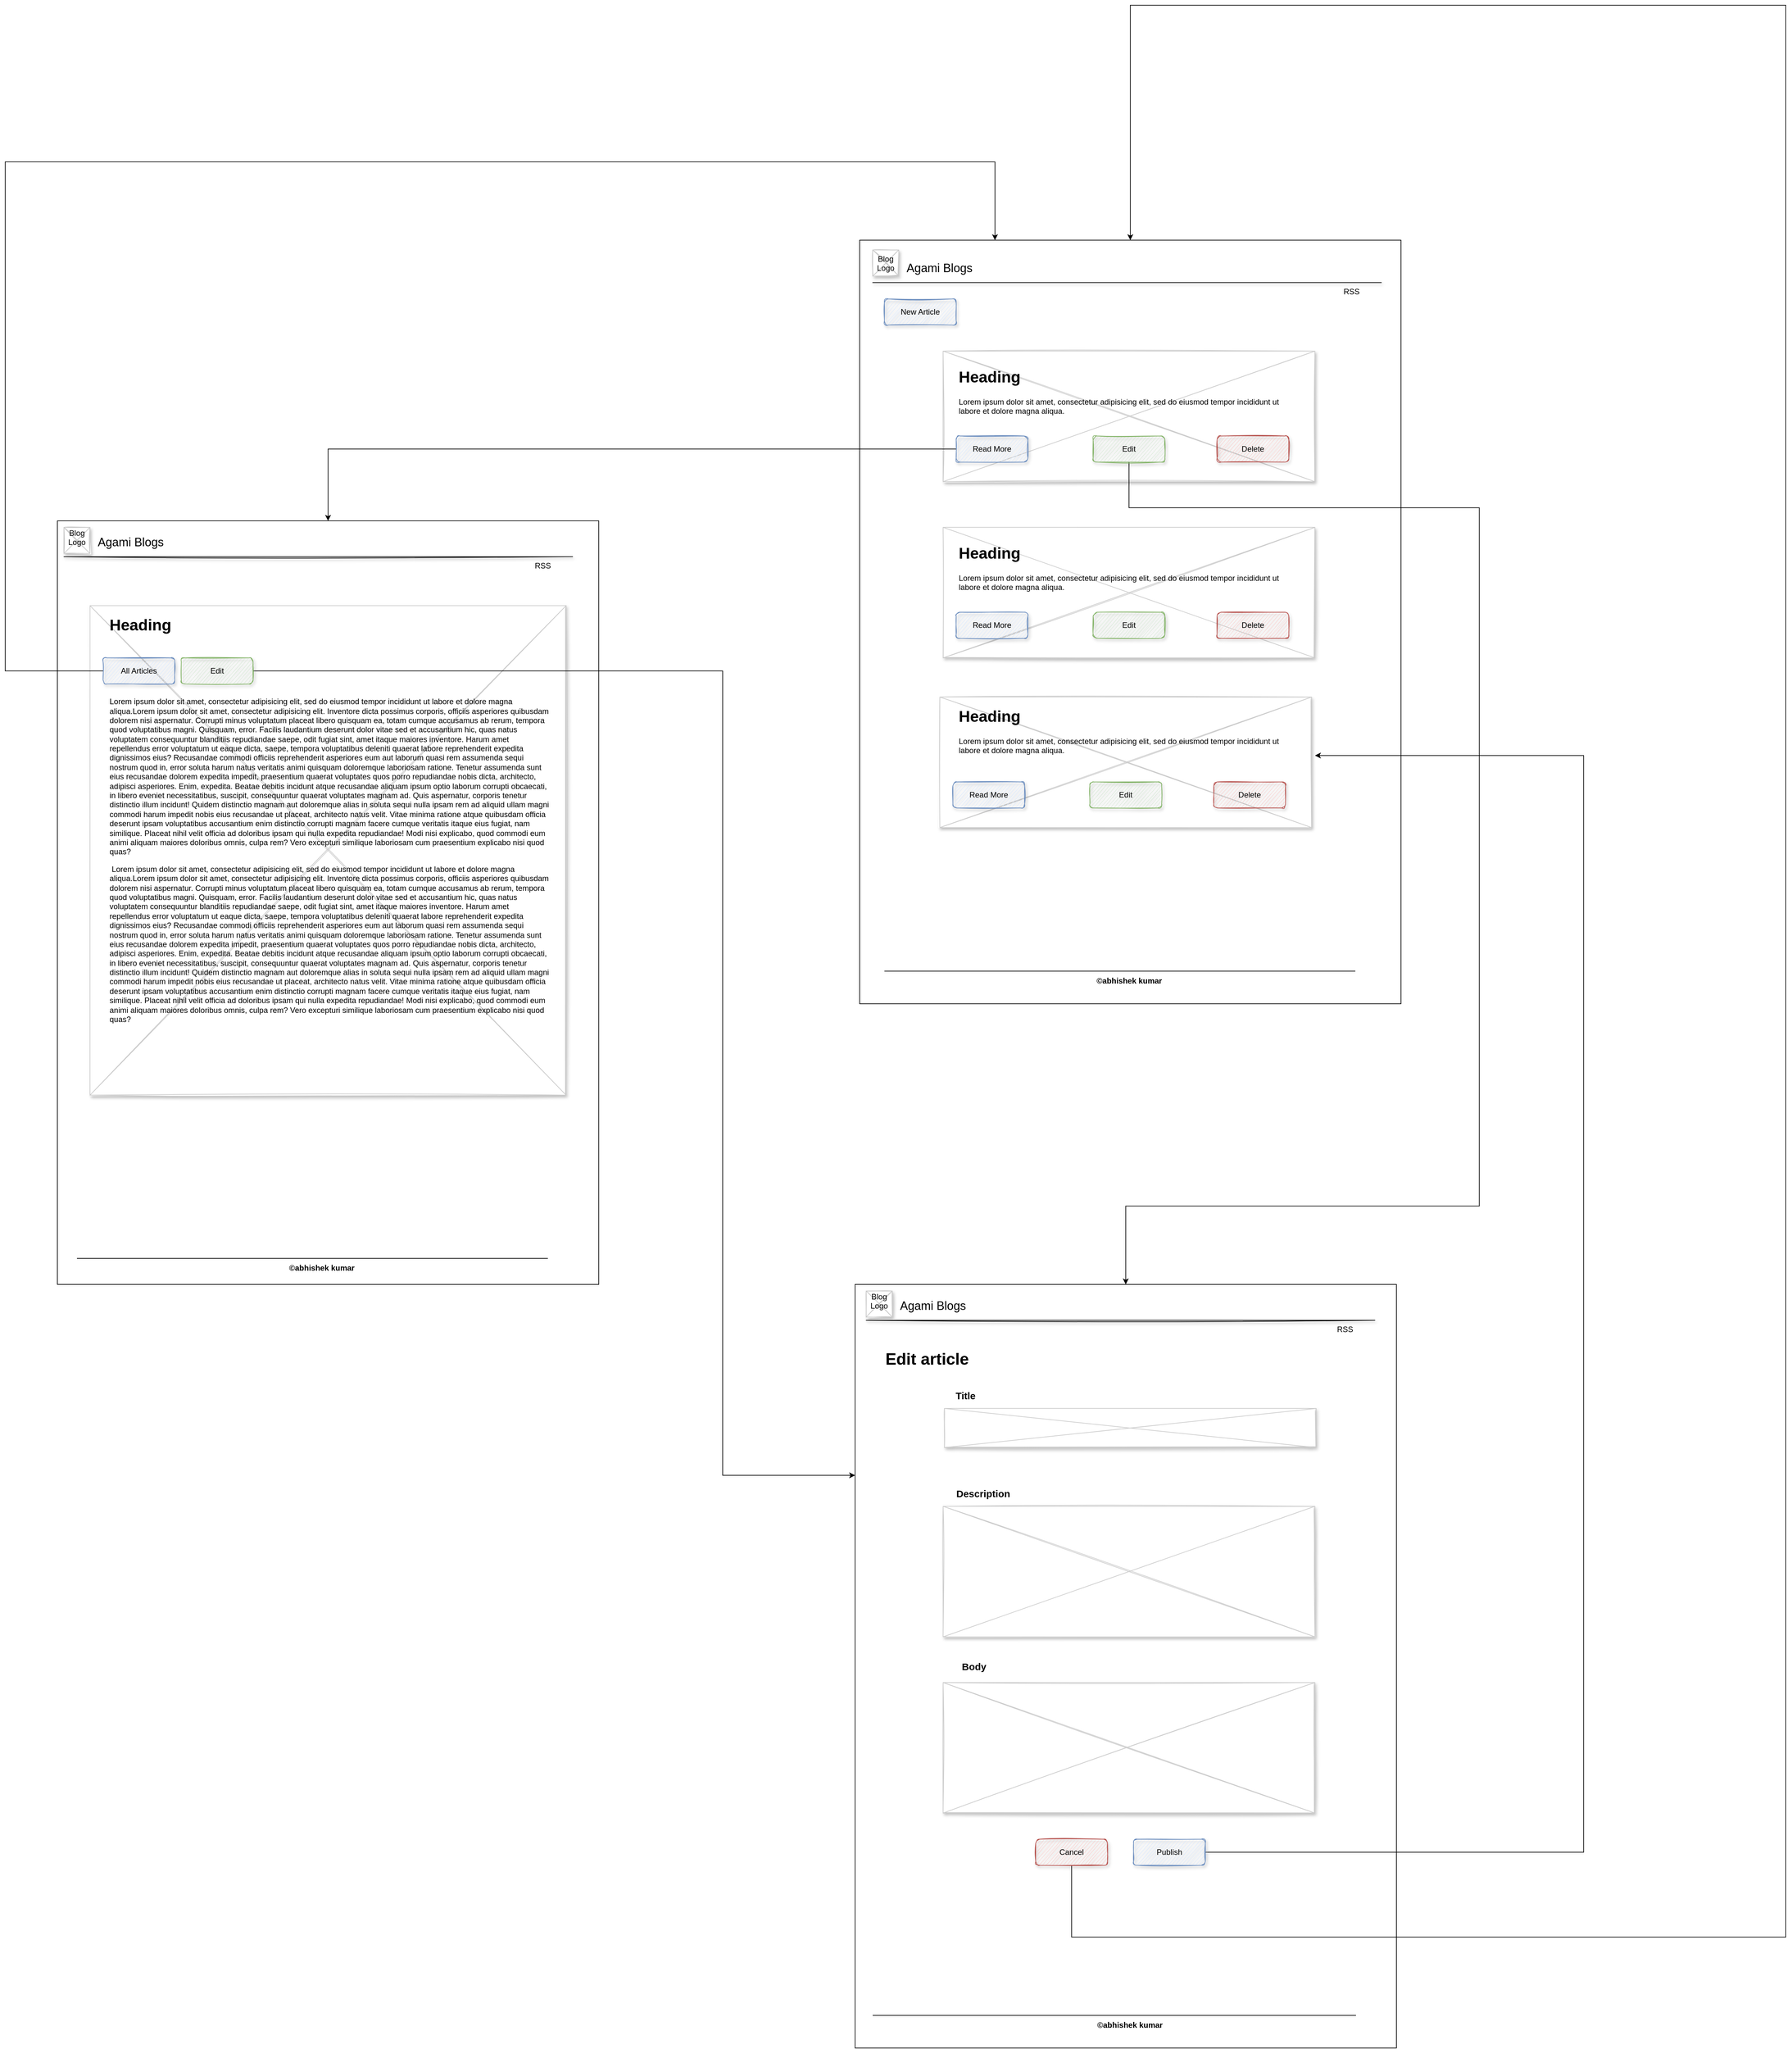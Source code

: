 <mxfile version="15.5.3" type="github">
  <diagram name="Page-1" id="f1b7ffb7-ca1e-a977-7cf5-a751b3c06c05">
    <mxGraphModel dx="6392" dy="3956" grid="1" gridSize="10" guides="1" tooltips="1" connect="1" arrows="1" fold="1" page="1" pageScale="1" pageWidth="826" pageHeight="1169" background="none" math="0" shadow="0">
      <root>
        <mxCell id="0" />
        <mxCell id="1" parent="0" />
        <mxCell id="iazVjm7HrQ3wngAeaW7O-53" value="" style="verticalLabelPosition=bottom;verticalAlign=top;strokeWidth=1;shape=mxgraph.mockup.graphics.iconGrid;strokeColor=#CCCCCC;gridSize=1,1;sketch=1;shadow=1;" parent="1" vertex="1">
          <mxGeometry x="-1180" y="560" width="730" height="750" as="geometry" />
        </mxCell>
        <mxCell id="iazVjm7HrQ3wngAeaW7O-44" value="" style="verticalLabelPosition=bottom;verticalAlign=top;strokeWidth=1;shape=mxgraph.mockup.graphics.iconGrid;strokeColor=#CCCCCC;gridSize=1,1;sketch=1;shadow=1;" parent="1" vertex="1">
          <mxGeometry x="10" y="1610" width="40" height="40" as="geometry" />
        </mxCell>
        <mxCell id="iazVjm7HrQ3wngAeaW7O-43" value="" style="verticalLabelPosition=bottom;verticalAlign=top;strokeWidth=1;shape=mxgraph.mockup.graphics.iconGrid;strokeColor=#CCCCCC;gridSize=1,1;sketch=1;shadow=1;" parent="1" vertex="1">
          <mxGeometry x="-1220" y="440" width="40" height="40" as="geometry" />
        </mxCell>
        <mxCell id="iazVjm7HrQ3wngAeaW7O-25" value="" style="rounded=0;whiteSpace=wrap;html=1;fillColor=none;" parent="1" vertex="1">
          <mxGeometry width="830" height="1170" as="geometry" />
        </mxCell>
        <mxCell id="13" value="" style="verticalLabelPosition=bottom;verticalAlign=top;strokeWidth=1;shape=mxgraph.mockup.graphics.iconGrid;strokeColor=#CCCCCC;gridSize=1,1;sketch=1;shadow=1;" parent="1" vertex="1">
          <mxGeometry x="128" y="170" width="570" height="200" as="geometry" />
        </mxCell>
        <mxCell id="2" value="Agami Blogs" style="text;spacingTop=-5;fontSize=18;fontStyle=0;sketch=1;shadow=1;" parent="1" vertex="1">
          <mxGeometry x="70" y="30" width="230" height="20" as="geometry" />
        </mxCell>
        <mxCell id="3" value="" style="line;strokeWidth=1;sketch=1;shadow=1;" parent="1" vertex="1">
          <mxGeometry x="20" y="60" width="780" height="10" as="geometry" />
        </mxCell>
        <mxCell id="11" value="RSS" style="text;spacingTop=-5;sketch=1;shadow=1;" parent="1" vertex="1">
          <mxGeometry x="740" y="70.0" width="30" height="20" as="geometry" />
        </mxCell>
        <mxCell id="20" value="" style="verticalLabelPosition=bottom;verticalAlign=top;strokeWidth=1;shape=mxgraph.mockup.graphics.iconGrid;strokeColor=#CCCCCC;gridSize=1,1;sketch=1;shadow=1;" parent="1" vertex="1">
          <mxGeometry x="20" y="15" width="40" height="40" as="geometry" />
        </mxCell>
        <mxCell id="21" value="Blog &#xa;Logo" style="text;spacingTop=-5;align=center;sketch=1;shadow=1;" parent="1" vertex="1">
          <mxGeometry x="20" y="20" width="40" height="40" as="geometry" />
        </mxCell>
        <mxCell id="iazVjm7HrQ3wngAeaW7O-29" style="edgeStyle=orthogonalEdgeStyle;rounded=0;orthogonalLoop=1;jettySize=auto;html=1;" parent="1" source="Ugrp3_h8G9npWypkSd74-62" target="iazVjm7HrQ3wngAeaW7O-26" edge="1">
          <mxGeometry relative="1" as="geometry" />
        </mxCell>
        <mxCell id="Ugrp3_h8G9npWypkSd74-62" value="Read More" style="rounded=1;whiteSpace=wrap;html=1;fillColor=#dae8fc;strokeColor=#6c8ebf;sketch=1;shadow=1;" parent="1" vertex="1">
          <mxGeometry x="148" y="300" width="110" height="40" as="geometry" />
        </mxCell>
        <mxCell id="iazVjm7HrQ3wngAeaW7O-32" style="edgeStyle=orthogonalEdgeStyle;rounded=0;orthogonalLoop=1;jettySize=auto;html=1;" parent="1" source="Ugrp3_h8G9npWypkSd74-63" target="iazVjm7HrQ3wngAeaW7O-30" edge="1">
          <mxGeometry relative="1" as="geometry">
            <Array as="points">
              <mxPoint x="413" y="410" />
              <mxPoint x="950" y="410" />
              <mxPoint x="950" y="1480" />
              <mxPoint x="408" y="1480" />
            </Array>
          </mxGeometry>
        </mxCell>
        <mxCell id="Ugrp3_h8G9npWypkSd74-63" value="Edit" style="rounded=1;whiteSpace=wrap;html=1;fillColor=#d5e8d4;strokeColor=#82b366;sketch=1;shadow=1;" parent="1" vertex="1">
          <mxGeometry x="358" y="300" width="110" height="40" as="geometry" />
        </mxCell>
        <mxCell id="Ugrp3_h8G9npWypkSd74-64" value="Delete" style="rounded=1;whiteSpace=wrap;html=1;fillColor=#f8cecc;strokeColor=#b85450;sketch=1;shadow=1;" parent="1" vertex="1">
          <mxGeometry x="548" y="300" width="110" height="40" as="geometry" />
        </mxCell>
        <mxCell id="Ugrp3_h8G9npWypkSd74-66" value="New Article" style="rounded=1;whiteSpace=wrap;html=1;fillColor=#dae8fc;strokeColor=#6c8ebf;sketch=1;shadow=1;" parent="1" vertex="1">
          <mxGeometry x="38" y="90" width="110" height="40" as="geometry" />
        </mxCell>
        <mxCell id="Ugrp3_h8G9npWypkSd74-74" value="" style="verticalLabelPosition=bottom;verticalAlign=top;strokeWidth=1;shape=mxgraph.mockup.graphics.iconGrid;strokeColor=#CCCCCC;gridSize=1,1;sketch=1;shadow=1;" parent="1" vertex="1">
          <mxGeometry x="128" y="440" width="570" height="200" as="geometry" />
        </mxCell>
        <mxCell id="Ugrp3_h8G9npWypkSd74-77" value="Read More" style="rounded=1;whiteSpace=wrap;html=1;fillColor=#dae8fc;strokeColor=#6c8ebf;sketch=1;shadow=1;" parent="1" vertex="1">
          <mxGeometry x="148" y="570" width="110" height="40" as="geometry" />
        </mxCell>
        <mxCell id="Ugrp3_h8G9npWypkSd74-78" value="Edit" style="rounded=1;whiteSpace=wrap;html=1;fillColor=#d5e8d4;strokeColor=#82b366;sketch=1;shadow=1;" parent="1" vertex="1">
          <mxGeometry x="358" y="570" width="110" height="40" as="geometry" />
        </mxCell>
        <mxCell id="Ugrp3_h8G9npWypkSd74-79" value="Delete" style="rounded=1;whiteSpace=wrap;html=1;fillColor=#f8cecc;strokeColor=#b85450;sketch=1;shadow=1;" parent="1" vertex="1">
          <mxGeometry x="548" y="570" width="110" height="40" as="geometry" />
        </mxCell>
        <mxCell id="Ugrp3_h8G9npWypkSd74-80" value="" style="verticalLabelPosition=bottom;verticalAlign=top;strokeWidth=1;shape=mxgraph.mockup.graphics.iconGrid;strokeColor=#CCCCCC;gridSize=1,1;sketch=1;shadow=1;" parent="1" vertex="1">
          <mxGeometry x="123" y="700" width="570" height="200" as="geometry" />
        </mxCell>
        <mxCell id="Ugrp3_h8G9npWypkSd74-83" value="Read More" style="rounded=1;whiteSpace=wrap;html=1;fillColor=#dae8fc;strokeColor=#6c8ebf;sketch=1;shadow=1;" parent="1" vertex="1">
          <mxGeometry x="143" y="830" width="110" height="40" as="geometry" />
        </mxCell>
        <mxCell id="Ugrp3_h8G9npWypkSd74-84" value="Edit" style="rounded=1;whiteSpace=wrap;html=1;fillColor=#d5e8d4;strokeColor=#82b366;sketch=1;shadow=1;" parent="1" vertex="1">
          <mxGeometry x="353" y="830" width="110" height="40" as="geometry" />
        </mxCell>
        <mxCell id="Ugrp3_h8G9npWypkSd74-85" value="Delete" style="rounded=1;whiteSpace=wrap;html=1;fillColor=#f8cecc;strokeColor=#b85450;sketch=1;shadow=1;" parent="1" vertex="1">
          <mxGeometry x="543" y="830" width="110" height="40" as="geometry" />
        </mxCell>
        <mxCell id="Ugrp3_h8G9npWypkSd74-92" value="&lt;h1&gt;Heading&lt;/h1&gt;&lt;p&gt;Lorem ipsum dolor sit amet, consectetur adipisicing elit, sed do eiusmod tempor incididunt ut labore et dolore magna aliqua.&lt;/p&gt;" style="text;html=1;strokeColor=none;fillColor=none;spacing=5;spacingTop=-20;whiteSpace=wrap;overflow=hidden;rounded=0;shadow=1;sketch=1;" parent="1" vertex="1">
          <mxGeometry x="147" y="460" width="532" height="100" as="geometry" />
        </mxCell>
        <mxCell id="Ugrp3_h8G9npWypkSd74-93" value="&lt;h1&gt;Heading&lt;/h1&gt;&lt;p&gt;Lorem ipsum dolor sit amet, consectetur adipisicing elit, sed do eiusmod tempor incididunt ut labore et dolore magna aliqua.&lt;/p&gt;" style="text;html=1;strokeColor=none;fillColor=none;spacing=5;spacingTop=-20;whiteSpace=wrap;overflow=hidden;rounded=0;shadow=1;sketch=1;" parent="1" vertex="1">
          <mxGeometry x="147" y="190" width="532" height="100" as="geometry" />
        </mxCell>
        <mxCell id="Ugrp3_h8G9npWypkSd74-94" value="&lt;h1&gt;Heading&lt;/h1&gt;&lt;p&gt;Lorem ipsum dolor sit amet, consectetur adipisicing elit, sed do eiusmod tempor incididunt ut labore et dolore magna aliqua.&lt;/p&gt;" style="text;html=1;strokeColor=none;fillColor=none;spacing=5;spacingTop=-20;whiteSpace=wrap;overflow=hidden;rounded=0;shadow=1;sketch=1;" parent="1" vertex="1">
          <mxGeometry x="147" y="710" width="532" height="100" as="geometry" />
        </mxCell>
        <mxCell id="Ugrp3_h8G9npWypkSd74-95" value="" style="endArrow=none;html=1;rounded=0;" parent="1" edge="1">
          <mxGeometry width="50" height="50" relative="1" as="geometry">
            <mxPoint x="38" y="1120" as="sourcePoint" />
            <mxPoint x="760" y="1120" as="targetPoint" />
          </mxGeometry>
        </mxCell>
        <mxCell id="Ugrp3_h8G9npWypkSd74-97" value="©abhishek kumar" style="text;html=1;strokeColor=none;fillColor=none;align=center;verticalAlign=middle;whiteSpace=wrap;rounded=0;shadow=1;sketch=1;fontStyle=1" parent="1" vertex="1">
          <mxGeometry x="355" y="1120" width="117" height="30" as="geometry" />
        </mxCell>
        <mxCell id="iazVjm7HrQ3wngAeaW7O-26" value="" style="rounded=0;whiteSpace=wrap;html=1;fillColor=none;" parent="1" vertex="1">
          <mxGeometry x="-1230" y="430" width="830" height="1170" as="geometry" />
        </mxCell>
        <mxCell id="iazVjm7HrQ3wngAeaW7O-30" value="" style="rounded=0;whiteSpace=wrap;html=1;fillColor=none;" parent="1" vertex="1">
          <mxGeometry x="-7" y="1600" width="830" height="1170" as="geometry" />
        </mxCell>
        <mxCell id="iazVjm7HrQ3wngAeaW7O-33" value="&lt;h1&gt;Heading&lt;/h1&gt;&lt;p&gt;&lt;br&gt;&lt;/p&gt;&lt;p&gt;&lt;br&gt;&lt;/p&gt;&lt;p&gt;&lt;br&gt;&lt;/p&gt;Lorem ipsum dolor sit amet, consectetur adipisicing elit, sed do eiusmod tempor incididunt ut labore et dolore magna aliqua.Lorem ipsum dolor sit amet, consectetur adipisicing elit. Inventore dicta possimus corporis, officiis asperiores quibusdam dolorem nisi aspernatur. Corrupti minus voluptatum placeat libero quisquam ea, totam cumque accusamus ab rerum, tempora quod voluptatibus magni. Quisquam, error. Facilis laudantium deserunt dolor vitae sed et accusantium hic, quas natus voluptatem consequuntur blanditiis repudiandae saepe, odit fugiat sint, amet itaque maiores inventore. Harum amet repellendus error voluptatum ut eaque dicta, saepe, tempora voluptatibus deleniti quaerat labore reprehenderit expedita dignissimos eius? Recusandae commodi officiis reprehenderit asperiores eum aut laborum quasi rem assumenda sequi nostrum quod in, error soluta harum natus veritatis animi quisquam doloremque laboriosam ratione. Tenetur assumenda sunt eius recusandae dolorem expedita impedit, praesentium quaerat voluptates quos porro repudiandae nobis dicta, architecto, adipisci asperiores. Enim, expedita. Beatae debitis incidunt atque recusandae aliquam ipsum optio laborum corrupti obcaecati, in libero eveniet necessitatibus, suscipit, consequuntur quaerat voluptates magnam ad. Quis aspernatur, corporis tenetur distinctio illum incidunt! Quidem distinctio magnam aut doloremque alias in soluta sequi nulla ipsam rem ad aliquid ullam magni commodi harum impedit nobis eius recusandae ut placeat, architecto natus velit. Vitae minima ratione atque quibusdam officia deserunt ipsam voluptatibus accusantium enim distinctio corrupti magnam facere cumque veritatis itaque eius fugiat, nam similique. Placeat nihil velit officia ad doloribus ipsam qui nulla expedita repudiandae! Modi nisi explicabo, quod commodi eum animi aliquam maiores doloribus omnis, culpa rem? Vero excepturi similique laboriosam cum praesentium explicabo nisi quod quas?&lt;p&gt;&amp;nbsp;Lorem ipsum dolor sit amet, consectetur adipisicing elit, sed do eiusmod tempor incididunt ut labore et dolore magna aliqua.Lorem ipsum dolor sit amet, consectetur adipisicing elit. Inventore dicta possimus corporis, officiis asperiores quibusdam dolorem nisi aspernatur. Corrupti minus voluptatum placeat libero quisquam ea, totam cumque accusamus ab rerum, tempora quod voluptatibus magni. Quisquam, error. Facilis laudantium deserunt dolor vitae sed et accusantium hic, quas natus voluptatem consequuntur blanditiis repudiandae saepe, odit fugiat sint, amet itaque maiores inventore. Harum amet repellendus error voluptatum ut eaque dicta, saepe, tempora voluptatibus deleniti quaerat labore reprehenderit expedita dignissimos eius? Recusandae commodi officiis reprehenderit asperiores eum aut laborum quasi rem assumenda sequi nostrum quod in, error soluta harum natus veritatis animi quisquam doloremque laboriosam ratione. Tenetur assumenda sunt eius recusandae dolorem expedita impedit, praesentium quaerat voluptates quos porro repudiandae nobis dicta, architecto, adipisci asperiores. Enim, expedita. Beatae debitis incidunt atque recusandae aliquam ipsum optio laborum corrupti obcaecati, in libero eveniet necessitatibus, suscipit, consequuntur quaerat voluptates magnam ad. Quis aspernatur, corporis tenetur distinctio illum incidunt! Quidem distinctio magnam aut doloremque alias in soluta sequi nulla ipsam rem ad aliquid ullam magni commodi harum impedit nobis eius recusandae ut placeat, architecto natus velit. Vitae minima ratione atque quibusdam officia deserunt ipsam voluptatibus accusantium enim distinctio corrupti magnam facere cumque veritatis itaque eius fugiat, nam similique. Placeat nihil velit officia ad doloribus ipsam qui nulla expedita repudiandae! Modi nisi explicabo, quod commodi eum animi aliquam maiores doloribus omnis, culpa rem? Vero excepturi similique laboriosam cum praesentium explicabo nisi quod quas?&lt;/p&gt;" style="text;html=1;strokeColor=none;fillColor=none;spacing=5;spacingTop=-20;whiteSpace=wrap;overflow=hidden;rounded=0;" parent="1" vertex="1">
          <mxGeometry x="-1155" y="570" width="685" height="630" as="geometry" />
        </mxCell>
        <mxCell id="iazVjm7HrQ3wngAeaW7O-34" value="RSS" style="text;spacingTop=-5;sketch=1;shadow=1;" parent="1" vertex="1">
          <mxGeometry x="730" y="1660.0" width="30" height="20" as="geometry" />
        </mxCell>
        <mxCell id="iazVjm7HrQ3wngAeaW7O-35" value="" style="line;strokeWidth=1;sketch=1;shadow=1;" parent="1" vertex="1">
          <mxGeometry x="10" y="1650" width="780" height="10" as="geometry" />
        </mxCell>
        <mxCell id="iazVjm7HrQ3wngAeaW7O-36" value="Agami Blogs" style="text;spacingTop=-5;fontSize=18;fontStyle=0;sketch=1;shadow=1;" parent="1" vertex="1">
          <mxGeometry x="60" y="1620" width="230" height="20" as="geometry" />
        </mxCell>
        <mxCell id="iazVjm7HrQ3wngAeaW7O-37" value="Blog &#xa;Logo" style="text;spacingTop=-5;align=center;sketch=1;shadow=1;" parent="1" vertex="1">
          <mxGeometry x="10" y="1610" width="40" height="40" as="geometry" />
        </mxCell>
        <mxCell id="iazVjm7HrQ3wngAeaW7O-38" value="RSS" style="text;spacingTop=-5;sketch=1;shadow=1;" parent="1" vertex="1">
          <mxGeometry x="-500" y="490.0" width="30" height="20" as="geometry" />
        </mxCell>
        <mxCell id="iazVjm7HrQ3wngAeaW7O-39" value="" style="line;strokeWidth=1;sketch=1;shadow=1;" parent="1" vertex="1">
          <mxGeometry x="-1220" y="480" width="780" height="10" as="geometry" />
        </mxCell>
        <mxCell id="iazVjm7HrQ3wngAeaW7O-40" value="Agami Blogs" style="text;spacingTop=-5;fontSize=18;fontStyle=0;sketch=1;shadow=1;" parent="1" vertex="1">
          <mxGeometry x="-1170" y="450" width="230" height="20" as="geometry" />
        </mxCell>
        <mxCell id="iazVjm7HrQ3wngAeaW7O-41" value="Blog &#xa;Logo" style="text;spacingTop=-5;align=center;sketch=1;shadow=1;" parent="1" vertex="1">
          <mxGeometry x="-1220" y="440" width="40" height="40" as="geometry" />
        </mxCell>
        <mxCell id="iazVjm7HrQ3wngAeaW7O-45" value="©abhishek kumar" style="text;html=1;strokeColor=none;fillColor=none;align=center;verticalAlign=middle;whiteSpace=wrap;rounded=0;shadow=1;sketch=1;fontStyle=1" parent="1" vertex="1">
          <mxGeometry x="-883" y="1560" width="117" height="30" as="geometry" />
        </mxCell>
        <mxCell id="iazVjm7HrQ3wngAeaW7O-46" value="" style="endArrow=none;html=1;rounded=0;" parent="1" edge="1">
          <mxGeometry width="50" height="50" relative="1" as="geometry">
            <mxPoint x="-1200" y="1560" as="sourcePoint" />
            <mxPoint x="-478" y="1560" as="targetPoint" />
          </mxGeometry>
        </mxCell>
        <mxCell id="iazVjm7HrQ3wngAeaW7O-48" value="©abhishek kumar" style="text;html=1;strokeColor=none;fillColor=none;align=center;verticalAlign=middle;whiteSpace=wrap;rounded=0;shadow=1;sketch=1;fontStyle=1" parent="1" vertex="1">
          <mxGeometry x="356" y="2720" width="117" height="30" as="geometry" />
        </mxCell>
        <mxCell id="iazVjm7HrQ3wngAeaW7O-49" value="" style="endArrow=none;html=1;rounded=0;" parent="1" edge="1">
          <mxGeometry width="50" height="50" relative="1" as="geometry">
            <mxPoint x="20" y="2720" as="sourcePoint" />
            <mxPoint x="742" y="2720" as="targetPoint" />
          </mxGeometry>
        </mxCell>
        <mxCell id="iazVjm7HrQ3wngAeaW7O-50" value="" style="endArrow=none;html=1;rounded=0;" parent="1" edge="1">
          <mxGeometry width="50" height="50" relative="1" as="geometry">
            <mxPoint x="39" y="2720" as="sourcePoint" />
            <mxPoint x="761" y="2720" as="targetPoint" />
          </mxGeometry>
        </mxCell>
        <mxCell id="iazVjm7HrQ3wngAeaW7O-61" style="edgeStyle=orthogonalEdgeStyle;rounded=0;orthogonalLoop=1;jettySize=auto;html=1;entryX=0;entryY=0.25;entryDx=0;entryDy=0;" parent="1" source="iazVjm7HrQ3wngAeaW7O-56" target="iazVjm7HrQ3wngAeaW7O-30" edge="1">
          <mxGeometry relative="1" as="geometry">
            <Array as="points">
              <mxPoint x="-210" y="660" />
              <mxPoint x="-210" y="1893" />
            </Array>
          </mxGeometry>
        </mxCell>
        <mxCell id="iazVjm7HrQ3wngAeaW7O-56" value="Edit" style="rounded=1;whiteSpace=wrap;html=1;fillColor=#d5e8d4;strokeColor=#82b366;sketch=1;shadow=1;" parent="1" vertex="1">
          <mxGeometry x="-1040" y="640" width="110" height="40" as="geometry" />
        </mxCell>
        <mxCell id="hKfPVl_yZYr_U80e9J6K-23" style="edgeStyle=orthogonalEdgeStyle;rounded=0;orthogonalLoop=1;jettySize=auto;html=1;entryX=0.25;entryY=0;entryDx=0;entryDy=0;" edge="1" parent="1" source="iazVjm7HrQ3wngAeaW7O-59" target="iazVjm7HrQ3wngAeaW7O-25">
          <mxGeometry relative="1" as="geometry">
            <Array as="points">
              <mxPoint x="-1310" y="660" />
              <mxPoint x="-1310" y="-120" />
              <mxPoint x="208" y="-120" />
            </Array>
          </mxGeometry>
        </mxCell>
        <mxCell id="iazVjm7HrQ3wngAeaW7O-59" value="All Articles" style="rounded=1;whiteSpace=wrap;html=1;fillColor=#dae8fc;strokeColor=#6c8ebf;sketch=1;shadow=1;" parent="1" vertex="1">
          <mxGeometry x="-1160" y="640" width="110" height="40" as="geometry" />
        </mxCell>
        <mxCell id="iazVjm7HrQ3wngAeaW7O-63" value="" style="verticalLabelPosition=bottom;verticalAlign=top;strokeWidth=1;shape=mxgraph.mockup.graphics.iconGrid;strokeColor=#CCCCCC;gridSize=1,1;sketch=1;shadow=1;" parent="1" vertex="1">
          <mxGeometry x="130" y="1790" width="570" height="60" as="geometry" />
        </mxCell>
        <mxCell id="iazVjm7HrQ3wngAeaW7O-64" value="" style="verticalLabelPosition=bottom;verticalAlign=top;strokeWidth=1;shape=mxgraph.mockup.graphics.iconGrid;strokeColor=#CCCCCC;gridSize=1,1;sketch=1;shadow=1;" parent="1" vertex="1">
          <mxGeometry x="128" y="1940" width="570" height="200" as="geometry" />
        </mxCell>
        <mxCell id="iazVjm7HrQ3wngAeaW7O-65" value="" style="verticalLabelPosition=bottom;verticalAlign=top;strokeWidth=1;shape=mxgraph.mockup.graphics.iconGrid;strokeColor=#CCCCCC;gridSize=1,1;sketch=1;shadow=1;" parent="1" vertex="1">
          <mxGeometry x="128" y="2210" width="570" height="200" as="geometry" />
        </mxCell>
        <mxCell id="iazVjm7HrQ3wngAeaW7O-66" value="&lt;b&gt;&lt;font style=&quot;font-size: 25px&quot;&gt;Edit article&lt;/font&gt;&lt;/b&gt;" style="text;html=1;strokeColor=none;fillColor=none;align=center;verticalAlign=middle;whiteSpace=wrap;rounded=0;" parent="1" vertex="1">
          <mxGeometry x="30" y="1680" width="147" height="65" as="geometry" />
        </mxCell>
        <mxCell id="iazVjm7HrQ3wngAeaW7O-70" value="&lt;b&gt;&lt;font style=&quot;font-size: 15px&quot;&gt;Title&lt;/font&gt;&lt;/b&gt;" style="text;html=1;strokeColor=none;fillColor=none;align=center;verticalAlign=middle;whiteSpace=wrap;rounded=0;" parent="1" vertex="1">
          <mxGeometry x="113.5" y="1750" width="96.5" height="40" as="geometry" />
        </mxCell>
        <mxCell id="iazVjm7HrQ3wngAeaW7O-71" value="&lt;span style=&quot;font-size: 15px&quot;&gt;&lt;b&gt;Description&lt;/b&gt;&lt;/span&gt;" style="text;html=1;strokeColor=none;fillColor=none;align=center;verticalAlign=middle;whiteSpace=wrap;rounded=0;" parent="1" vertex="1">
          <mxGeometry x="128" y="1900" width="123" height="40" as="geometry" />
        </mxCell>
        <mxCell id="iazVjm7HrQ3wngAeaW7O-72" value="&lt;b&gt;&lt;font style=&quot;font-size: 15px&quot;&gt;Body&lt;/font&gt;&lt;/b&gt;" style="text;html=1;strokeColor=none;fillColor=none;align=center;verticalAlign=middle;whiteSpace=wrap;rounded=0;" parent="1" vertex="1">
          <mxGeometry x="141.5" y="2165" width="67" height="40" as="geometry" />
        </mxCell>
        <mxCell id="hKfPVl_yZYr_U80e9J6K-21" style="edgeStyle=orthogonalEdgeStyle;rounded=0;orthogonalLoop=1;jettySize=auto;html=1;entryX=1.009;entryY=0.448;entryDx=0;entryDy=0;entryPerimeter=0;" edge="1" parent="1" source="iazVjm7HrQ3wngAeaW7O-75" target="Ugrp3_h8G9npWypkSd74-80">
          <mxGeometry relative="1" as="geometry">
            <Array as="points">
              <mxPoint x="1110" y="2470" />
              <mxPoint x="1110" y="790" />
            </Array>
          </mxGeometry>
        </mxCell>
        <mxCell id="iazVjm7HrQ3wngAeaW7O-75" value="Publish" style="rounded=1;whiteSpace=wrap;html=1;fillColor=#dae8fc;strokeColor=#6c8ebf;sketch=1;shadow=1;" parent="1" vertex="1">
          <mxGeometry x="420" y="2450" width="110" height="40" as="geometry" />
        </mxCell>
        <mxCell id="hKfPVl_yZYr_U80e9J6K-22" style="edgeStyle=orthogonalEdgeStyle;rounded=0;orthogonalLoop=1;jettySize=auto;html=1;entryX=0.5;entryY=0;entryDx=0;entryDy=0;" edge="1" parent="1" source="iazVjm7HrQ3wngAeaW7O-76" target="iazVjm7HrQ3wngAeaW7O-25">
          <mxGeometry relative="1" as="geometry">
            <Array as="points">
              <mxPoint x="325" y="2600" />
              <mxPoint x="1420" y="2600" />
              <mxPoint x="1420" y="-360" />
              <mxPoint x="415" y="-360" />
            </Array>
          </mxGeometry>
        </mxCell>
        <mxCell id="iazVjm7HrQ3wngAeaW7O-76" value="Cancel" style="rounded=1;whiteSpace=wrap;html=1;fillColor=#f8cecc;strokeColor=#b85450;sketch=1;shadow=1;" parent="1" vertex="1">
          <mxGeometry x="270" y="2450" width="110" height="40" as="geometry" />
        </mxCell>
      </root>
    </mxGraphModel>
  </diagram>
</mxfile>
